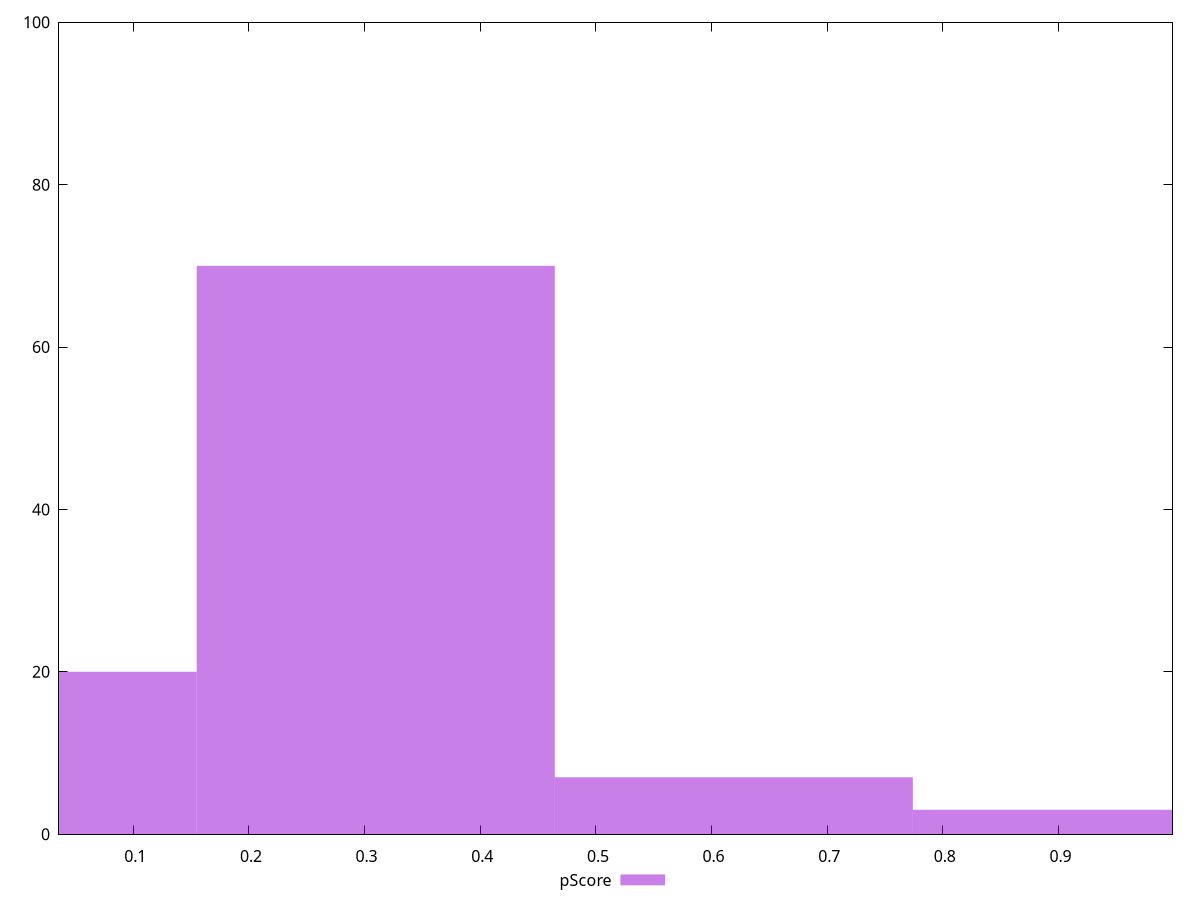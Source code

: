reset

$pScore <<EOF
0.3096386110487113 70
0 20
0.6192772220974226 7
0.928915833146134 3
EOF

set key outside below
set boxwidth 0.3096386110487113
set xrange [0.03571842018127802:0.9986325253544887]
set yrange [0:100]
set trange [0:100]
set style fill transparent solid 0.5 noborder
set terminal svg size 640, 490 enhanced background rgb 'white'
set output "reports/report_00028_2021-02-24T12-49-42.674Z/total-blocking-time/samples/music/pScore/histogram.svg"

plot $pScore title "pScore" with boxes

reset
